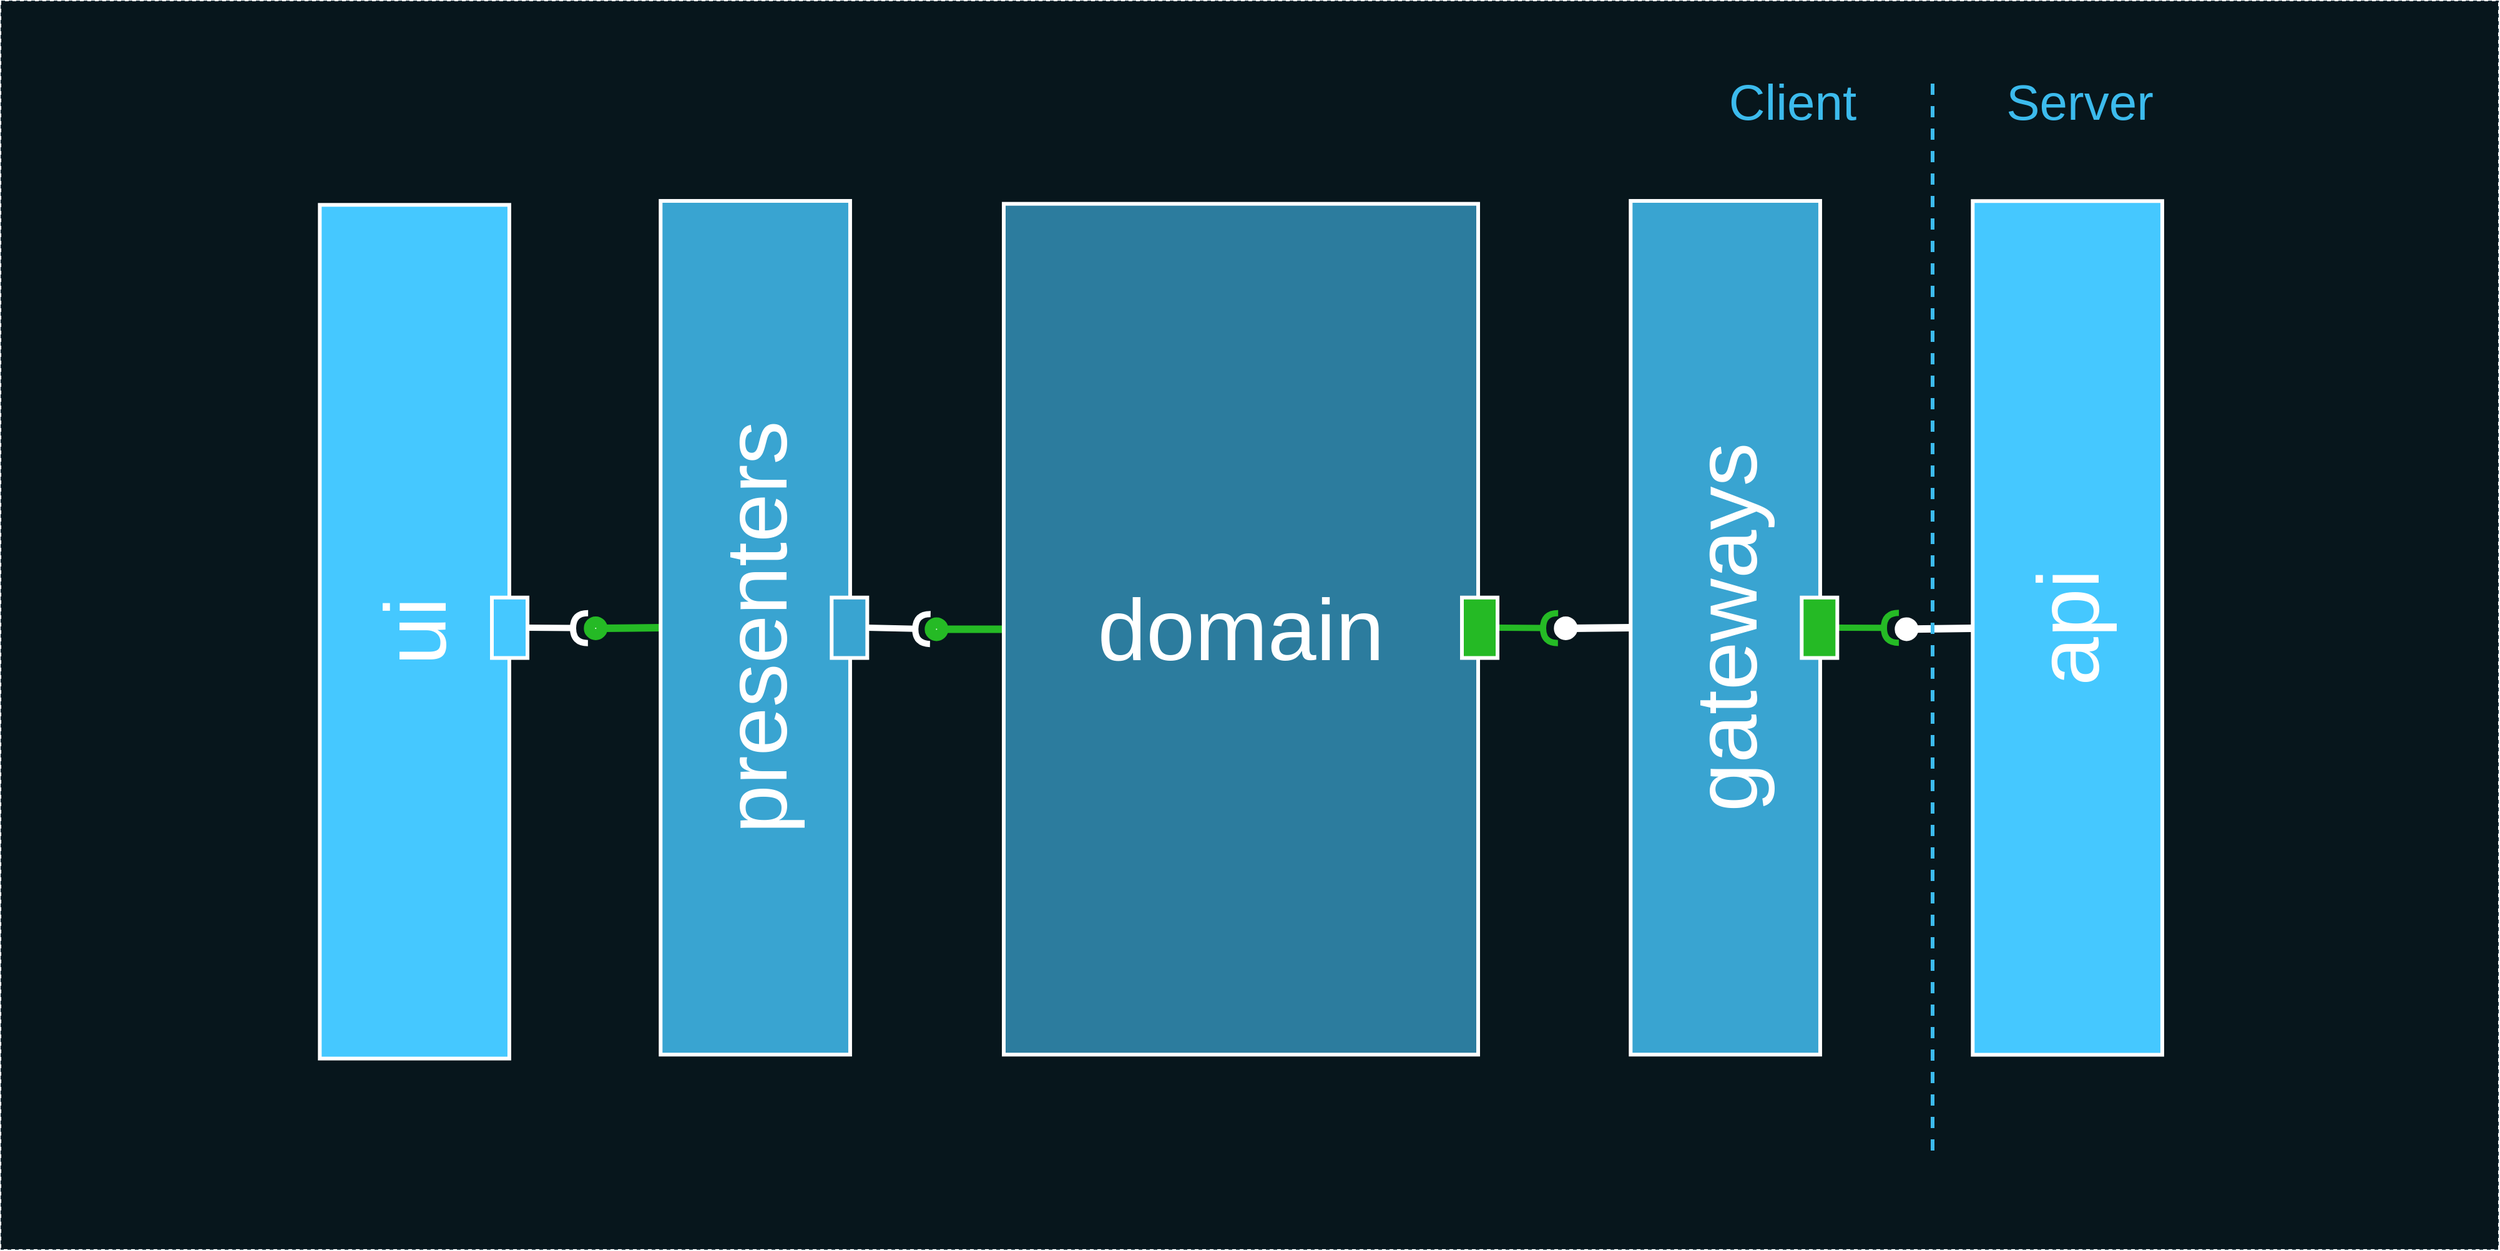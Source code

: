 <mxfile version="13.0.3" type="device"><diagram name="Page-1" id="b5b7bab2-c9e2-2cf4-8b2a-24fd1a2a6d21"><mxGraphModel dx="3685" dy="2343" grid="1" gridSize="10" guides="1" tooltips="1" connect="1" arrows="1" fold="1" page="1" pageScale="1" pageWidth="827" pageHeight="1169" background="#ffffff" math="0" shadow="0"><root><mxCell id="0"/><mxCell id="1" parent="0"/><mxCell id="crDRbli0xWPwZ9U8P9Jx-28" value="" style="rounded=0;whiteSpace=wrap;html=1;fillColor=#07161C;fontSize=30;fontColor=#FFFFFF;strokeColor=#0C242E;dashed=1;" parent="1" vertex="1"><mxGeometry x="-1459" y="-160" width="2000" height="1000" as="geometry"/></mxCell><mxCell id="-wIrnaybgbAGoviLxy_E-46" value="&lt;font style=&quot;font-size: 70px&quot;&gt;ui&lt;/font&gt;" style="html=1;dropTarget=0;strokeColor=#FFFFFF;strokeWidth=3;fillColor=#45C8FF;fontSize=70;fontColor=#FFFFFF;labelPosition=center;verticalLabelPosition=middle;align=center;verticalAlign=middle;rotation=-90;fontFamily=Helvetica;" parent="1" vertex="1"><mxGeometry x="-1470" y="269.32" width="684.12" height="151.81" as="geometry"/></mxCell><mxCell id="-wIrnaybgbAGoviLxy_E-2" value="" style="rounded=0;orthogonalLoop=1;jettySize=auto;html=1;endArrow=none;endFill=0;fontSize=40;fontColor=#FFFFFF;strokeColor=#FFFFFF;strokeWidth=6;exitX=0.75;exitY=0;exitDx=0;exitDy=0;" parent="1" target="-wIrnaybgbAGoviLxy_E-3" edge="1"><mxGeometry relative="1" as="geometry"><mxPoint x="119.155" y="342.525" as="sourcePoint"/><mxPoint x="-357.84" y="233.31" as="targetPoint"/></mxGeometry></mxCell><mxCell id="-wIrnaybgbAGoviLxy_E-3" value="" style="ellipse;whiteSpace=wrap;html=1;fontFamily=Helvetica;fontSize=12;fontColor=#FFFFFF;align=center;strokeColor=#FFFFFF;fillColor=#ffffff;points=[];aspect=fixed;resizable=0;strokeWidth=9;" parent="1" vertex="1"><mxGeometry x="62.16" y="338.19" width="10" height="10" as="geometry"/></mxCell><mxCell id="-wIrnaybgbAGoviLxy_E-4" value="&lt;font style=&quot;font-size: 70px;&quot;&gt;api&lt;/font&gt;" style="html=1;dropTarget=0;strokeColor=#FFFFFF;strokeWidth=3;fillColor=#45C8FF;fontSize=70;fontColor=#FFFFFF;labelPosition=center;verticalLabelPosition=middle;align=center;verticalAlign=middle;rotation=-90;fontFamily=Helvetica;" parent="1" vertex="1"><mxGeometry x="-146" y="266.28" width="684.12" height="151.81" as="geometry"/></mxCell><mxCell id="-wIrnaybgbAGoviLxy_E-12" value="" style="rounded=0;orthogonalLoop=1;jettySize=auto;html=1;endArrow=halfCircle;endFill=0;endSize=6;strokeWidth=5;fontFamily=Helvetica;fontSize=70;fontColor=#3CBBED;strokeColor=#25BA25;exitX=1;exitY=0.5;exitDx=0;exitDy=0;" parent="1" source="-wIrnaybgbAGoviLxy_E-1" edge="1"><mxGeometry relative="1" as="geometry"><mxPoint x="-16.32" y="341.478" as="sourcePoint"/><mxPoint x="61" y="342.11" as="targetPoint"/></mxGeometry></mxCell><mxCell id="-wIrnaybgbAGoviLxy_E-16" value="" style="rounded=0;orthogonalLoop=1;jettySize=auto;html=1;endArrow=none;endFill=0;fontSize=40;fontColor=#FFFFFF;strokeColor=#FFFFFF;strokeWidth=6;exitX=0.5;exitY=0;exitDx=0;exitDy=0;" parent="1" source="6zHsUcergq1utXB0naxn-11" target="-wIrnaybgbAGoviLxy_E-17" edge="1"><mxGeometry relative="1" as="geometry"><mxPoint x="-153.845" y="342.785" as="sourcePoint"/><mxPoint x="-630.84" y="233.57" as="targetPoint"/></mxGeometry></mxCell><mxCell id="-wIrnaybgbAGoviLxy_E-17" value="" style="ellipse;whiteSpace=wrap;html=1;fontFamily=Helvetica;fontSize=12;fontColor=#FFFFFF;align=center;strokeColor=#FFFFFF;fillColor=#ffffff;points=[];aspect=fixed;resizable=0;strokeWidth=9;" parent="1" vertex="1"><mxGeometry x="-210.84" y="337.45" width="10" height="10" as="geometry"/></mxCell><mxCell id="-wIrnaybgbAGoviLxy_E-18" value="" style="rounded=0;orthogonalLoop=1;jettySize=auto;html=1;endArrow=halfCircle;endFill=0;endSize=6;strokeWidth=5;fontFamily=Helvetica;fontSize=70;fontColor=#3CBBED;strokeColor=#25BA25;exitX=1;exitY=0.5;exitDx=0;exitDy=0;" parent="1" source="-wIrnaybgbAGoviLxy_E-30" edge="1"><mxGeometry relative="1" as="geometry"><mxPoint x="-263.48" y="348.205" as="sourcePoint"/><mxPoint x="-212" y="342.37" as="targetPoint"/></mxGeometry></mxCell><mxCell id="-wIrnaybgbAGoviLxy_E-36" value="" style="rounded=0;orthogonalLoop=1;jettySize=auto;html=1;endArrow=none;endFill=0;fontSize=40;fontColor=#FFFFFF;strokeColor=#25BA25;strokeWidth=6;exitX=0;exitY=0.5;exitDx=0;exitDy=0;" parent="1" source="-wIrnaybgbAGoviLxy_E-29" target="-wIrnaybgbAGoviLxy_E-37" edge="1"><mxGeometry relative="1" as="geometry"><mxPoint x="-707.845" y="322.525" as="sourcePoint"/><mxPoint x="-1184.84" y="213.31" as="targetPoint"/></mxGeometry></mxCell><mxCell id="-wIrnaybgbAGoviLxy_E-37" value="" style="ellipse;whiteSpace=wrap;html=1;fontFamily=Helvetica;fontSize=12;fontColor=#FFFFFF;align=center;strokeColor=#25BA25;fillColor=#ffffff;points=[];aspect=fixed;resizable=0;strokeWidth=9;" parent="1" vertex="1"><mxGeometry x="-714.84" y="338.19" width="10" height="10" as="geometry"/></mxCell><mxCell id="-wIrnaybgbAGoviLxy_E-38" value="" style="rounded=0;orthogonalLoop=1;jettySize=auto;html=1;endArrow=halfCircle;endFill=0;endSize=6;strokeWidth=5;fontFamily=Helvetica;fontSize=70;fontColor=#3CBBED;strokeColor=#FFFFFF;exitX=1;exitY=0.5;exitDx=0;exitDy=0;" parent="1" source="-wIrnaybgbAGoviLxy_E-41" edge="1" target="-wIrnaybgbAGoviLxy_E-37"><mxGeometry relative="1" as="geometry"><mxPoint x="-793.32" y="341.478" as="sourcePoint"/><mxPoint x="-716" y="342.11" as="targetPoint"/></mxGeometry></mxCell><mxCell id="-wIrnaybgbAGoviLxy_E-42" value="" style="rounded=0;orthogonalLoop=1;jettySize=auto;html=1;endArrow=none;endFill=0;fontSize=40;fontColor=#FFFFFF;strokeColor=#25BA25;strokeWidth=6;exitX=0.5;exitY=0;exitDx=0;exitDy=0;" parent="1" source="-wIrnaybgbAGoviLxy_E-40" target="-wIrnaybgbAGoviLxy_E-43" edge="1"><mxGeometry relative="1" as="geometry"><mxPoint x="-930.845" y="342.785" as="sourcePoint"/><mxPoint x="-1407.84" y="233.57" as="targetPoint"/></mxGeometry></mxCell><mxCell id="-wIrnaybgbAGoviLxy_E-43" value="" style="ellipse;whiteSpace=wrap;html=1;fontFamily=Helvetica;fontSize=12;fontColor=#FFFFFF;align=center;strokeColor=#25BA25;fillColor=#ffffff;points=[];aspect=fixed;resizable=0;strokeWidth=9;" parent="1" vertex="1"><mxGeometry x="-987.84" y="337.45" width="10" height="10" as="geometry"/></mxCell><mxCell id="-wIrnaybgbAGoviLxy_E-44" value="" style="rounded=0;orthogonalLoop=1;jettySize=auto;html=1;endArrow=halfCircle;endFill=0;endSize=6;strokeWidth=5;fontFamily=Helvetica;fontSize=70;fontColor=#3CBBED;strokeColor=#FFFFFF;exitX=1;exitY=0.5;exitDx=0;exitDy=0;" parent="1" source="-wIrnaybgbAGoviLxy_E-45" edge="1"><mxGeometry relative="1" as="geometry"><mxPoint x="-1040.48" y="348.205" as="sourcePoint"/><mxPoint x="-989.0" y="342.37" as="targetPoint"/></mxGeometry></mxCell><mxCell id="-wIrnaybgbAGoviLxy_E-45" value="" style="rounded=0;whiteSpace=wrap;html=1;fillColor=#45C8FF;strokeColor=#FFFFFF;strokeWidth=3;" parent="1" vertex="1"><mxGeometry x="-1066" y="317.854" width="28.52" height="48.408" as="geometry"/></mxCell><mxCell id="-wIrnaybgbAGoviLxy_E-47" value="" style="group" parent="1" vertex="1" connectable="0"><mxGeometry x="-930.845" y="-0.005" width="166.525" height="684.12" as="geometry"/></mxCell><mxCell id="-wIrnaybgbAGoviLxy_E-39" value="" style="group" parent="-wIrnaybgbAGoviLxy_E-47" vertex="1" connectable="0"><mxGeometry width="166.525" height="684.12" as="geometry"/></mxCell><mxCell id="-wIrnaybgbAGoviLxy_E-40" value="&lt;font style=&quot;font-size: 70px&quot;&gt;presenters&lt;br&gt;&lt;/font&gt;" style="html=1;dropTarget=0;strokeColor=#FFFFFF;strokeWidth=3;fillColor=#39A4D1;fontSize=70;fontColor=#FFFFFF;labelPosition=center;verticalLabelPosition=middle;align=center;verticalAlign=middle;rotation=-90;fontFamily=Helvetica;" parent="-wIrnaybgbAGoviLxy_E-39" vertex="1"><mxGeometry x="-266.155" y="266.155" width="684.12" height="151.81" as="geometry"/></mxCell><mxCell id="-wIrnaybgbAGoviLxy_E-41" value="" style="rounded=0;whiteSpace=wrap;html=1;fillColor=#39A4D1;strokeColor=#FFFFFF;strokeWidth=3;" parent="-wIrnaybgbAGoviLxy_E-39" vertex="1"><mxGeometry x="137.005" y="317.859" width="28.52" height="48.408" as="geometry"/></mxCell><mxCell id="1GkBPthmJSSVi2DA15on-1" value="" style="endArrow=none;dashed=1;html=1;labelBackgroundColor=none;strokeColor=#3CBBED;strokeWidth=3;fontFamily=Helvetica;fontSize=43;fontColor=#FFFFFF;exitX=0.774;exitY=0.93;exitDx=0;exitDy=0;exitPerimeter=0;entryX=0.77;entryY=0.09;entryDx=0;entryDy=0;entryPerimeter=0;" parent="1" edge="1"><mxGeometry width="50" height="50" relative="1" as="geometry"><mxPoint x="88.0" y="761" as="sourcePoint"/><mxPoint x="88.0" y="-99" as="targetPoint"/></mxGeometry></mxCell><mxCell id="1GkBPthmJSSVi2DA15on-2" value="Client" style="text;html=1;strokeColor=none;fillColor=none;align=center;verticalAlign=middle;whiteSpace=wrap;rounded=0;fontColor=#3CBBED;fontSize=40;" parent="1" vertex="1"><mxGeometry x="-130.0" y="-110" width="212" height="60" as="geometry"/></mxCell><mxCell id="1GkBPthmJSSVi2DA15on-3" value="Server" style="text;html=1;strokeColor=none;fillColor=none;align=center;verticalAlign=middle;whiteSpace=wrap;rounded=0;fontColor=#3CBBED;fontSize=40;" parent="1" vertex="1"><mxGeometry x="100.0" y="-110" width="212" height="60" as="geometry"/></mxCell><mxCell id="-wIrnaybgbAGoviLxy_E-29" value="domain" style="rounded=0;whiteSpace=wrap;html=1;strokeColor=#FFFFFF;strokeWidth=3;fillColor=#2C7C9E;fontFamily=Helvetica;fontSize=70;fontColor=#FFFFFF;labelPosition=center;verticalLabelPosition=middle;align=center;verticalAlign=middle;" parent="1" vertex="1"><mxGeometry x="-656" y="2.32" width="380" height="681.8" as="geometry"/></mxCell><mxCell id="-wIrnaybgbAGoviLxy_E-30" value="" style="rounded=0;whiteSpace=wrap;html=1;fillColor=#25BA25;strokeColor=#FFFFFF;strokeWidth=3;" parent="1" vertex="1"><mxGeometry x="-289.0" y="317.854" width="28.52" height="48.408" as="geometry"/></mxCell><mxCell id="6zHsUcergq1utXB0naxn-11" value="&lt;font style=&quot;font-size: 70px&quot;&gt;gateways&lt;br&gt;&lt;/font&gt;" style="html=1;dropTarget=0;strokeColor=#FFFFFF;strokeWidth=3;fillColor=#39A4D1;fontSize=70;fontColor=#FFFFFF;labelPosition=center;verticalLabelPosition=middle;align=center;verticalAlign=middle;rotation=-90;fontFamily=Helvetica;" parent="1" vertex="1"><mxGeometry x="-420" y="266.15" width="684.12" height="151.81" as="geometry"/></mxCell><mxCell id="-wIrnaybgbAGoviLxy_E-1" value="" style="rounded=0;whiteSpace=wrap;html=1;fillColor=#25BA25;strokeColor=#FFFFFF;strokeWidth=3;" parent="1" vertex="1"><mxGeometry x="-16.84" y="317.854" width="28.52" height="48.408" as="geometry"/></mxCell></root></mxGraphModel></diagram></mxfile>